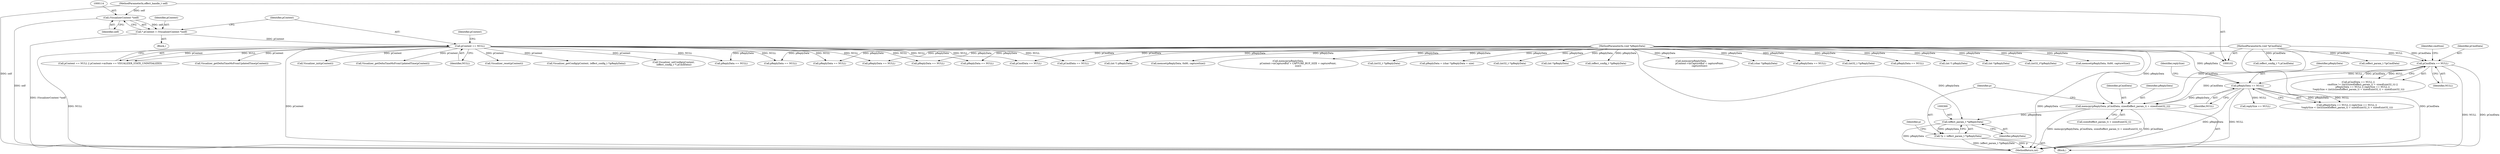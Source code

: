 digraph "0_Android_557bd7bfe6c4895faee09e46fc9b5304a956c8b7@pointer" {
"1000368" [label="(Call,(effect_param_t *)pReplyData)"];
"1000357" [label="(Call,memcpy(pReplyData, pCmdData, sizeof(effect_param_t) + sizeof(uint32_t)))"];
"1000333" [label="(Call,pReplyData == NULL)"];
"1000108" [label="(MethodParameterIn,void *pReplyData)"];
"1000319" [label="(Call,pCmdData == NULL)"];
"1000106" [label="(MethodParameterIn,void *pCmdData)"];
"1000119" [label="(Call,pContext == NULL)"];
"1000111" [label="(Call,* pContext = (VisualizerContext *)self)"];
"1000113" [label="(Call,(VisualizerContext *)self)"];
"1000103" [label="(MethodParameterIn,effect_handle_t self)"];
"1000366" [label="(Call,*p = (effect_param_t *)pReplyData)"];
"1000556" [label="(Call,(int32_t *)pReplyData)"];
"1000108" [label="(MethodParameterIn,void *pReplyData)"];
"1000324" [label="(Identifier,cmdSize)"];
"1000226" [label="(Call,Visualizer_reset(pContext))"];
"1000781" [label="(Call,pReplyData = (char *)pReplyData + size)"];
"1000494" [label="(Call,pCmdData == NULL)"];
"1000529" [label="(Call,(int32_t *)pReplyData)"];
"1000109" [label="(Block,)"];
"1000111" [label="(Call,* pContext = (VisualizerContext *)self)"];
"1000368" [label="(Call,(effect_param_t *)pReplyData)"];
"1000219" [label="(Call,Visualizer_getConfig(pContext, (effect_config_t *)pReplyData))"];
"1000106" [label="(MethodParameterIn,void *pCmdData)"];
"1000359" [label="(Identifier,pCmdData)"];
"1000267" [label="(Call,(int *)pReplyData)"];
"1000332" [label="(Call,pReplyData == NULL || replySize == NULL ||\n *replySize < (int)(sizeof(effect_param_t) + sizeof(uint32_t) + sizeof(uint32_t)))"];
"1000221" [label="(Call,(effect_config_t *)pReplyData)"];
"1000232" [label="(Call,pReplyData == NULL)"];
"1000794" [label="(Call,memcpy(pReplyData,\n                       pContext->mCaptureBuf + capturePoint,\n                       captureSize))"];
"1000333" [label="(Call,pReplyData == NULL)"];
"1000120" [label="(Identifier,pContext)"];
"1000115" [label="(Identifier,self)"];
"1000194" [label="(Call,Visualizer_setConfig(pContext,\n (effect_config_t *) pCmdData))"];
"1000196" [label="(Call,(effect_config_t *) pCmdData)"];
"1000275" [label="(Call,pReplyData == NULL)"];
"1000649" [label="(Call,pReplyData == NULL)"];
"1000119" [label="(Call,pContext == NULL)"];
"1000124" [label="(Identifier,pContext)"];
"1000784" [label="(Call,(char *)pReplyData)"];
"1000118" [label="(Call,pContext == NULL || pContext->mState == VISUALIZER_STATE_UNINITIALIZED)"];
"1000113" [label="(Call,(VisualizerContext *)self)"];
"1000319" [label="(Call,pCmdData == NULL)"];
"1000511" [label="(Call,pReplyData == NULL)"];
"1000629" [label="(Call,(int32_t *)pReplyData)"];
"1000173" [label="(Call,pReplyData == NULL)"];
"1000191" [label="(Call,(int *) pReplyData)"];
"1000865" [label="(Call,Visualizer_getDeltaTimeMsFromUpdatedTime(pContext))"];
"1000536" [label="(Call,(effect_param_t *)pCmdData)"];
"1000137" [label="(Call,pReplyData == NULL)"];
"1000320" [label="(Identifier,pCmdData)"];
"1000318" [label="(Call,pCmdData == NULL ||\n            cmdSize != (int)(sizeof(effect_param_t) + sizeof(uint32_t)) ||\n            pReplyData == NULL || replySize == NULL ||\n *replySize < (int)(sizeof(effect_param_t) + sizeof(uint32_t) + sizeof(uint32_t)))"];
"1000370" [label="(Identifier,pReplyData)"];
"1000112" [label="(Identifier,pContext)"];
"1000367" [label="(Identifier,p)"];
"1000366" [label="(Call,*p = (effect_param_t *)pReplyData)"];
"1000335" [label="(Identifier,NULL)"];
"1001060" [label="(MethodReturn,int)"];
"1000310" [label="(Call,(int *)pReplyData)"];
"1000990" [label="(Call,(int32_t*)pReplyData)"];
"1000158" [label="(Call,Visualizer_init(pContext))"];
"1000334" [label="(Identifier,pReplyData)"];
"1000358" [label="(Identifier,pReplyData)"];
"1000360" [label="(Call,sizeof(effect_param_t) + sizeof(uint32_t))"];
"1000337" [label="(Call,replySize == NULL)"];
"1000321" [label="(Identifier,NULL)"];
"1000203" [label="(Call,pReplyData == NULL)"];
"1000674" [label="(Call,Visualizer_getDeltaTimeMsFromUpdatedTime(pContext))"];
"1000811" [label="(Call,memset(pReplyData, 0x80, captureSize))"];
"1000316" [label="(Block,)"];
"1000357" [label="(Call,memcpy(pReplyData, pCmdData, sizeof(effect_param_t) + sizeof(uint32_t)))"];
"1000155" [label="(Call,(int *) pReplyData)"];
"1000706" [label="(Call,memset(pReplyData, 0x80, captureSize))"];
"1000771" [label="(Call,memcpy(pReplyData,\n                           pContext->mCaptureBuf + CAPTURE_BUF_SIZE + capturePoint,\n                           size))"];
"1000164" [label="(Call,pCmdData == NULL)"];
"1000103" [label="(MethodParameterIn,effect_handle_t self)"];
"1000338" [label="(Identifier,replySize)"];
"1000373" [label="(Identifier,p)"];
"1000820" [label="(Call,pReplyData == NULL)"];
"1000121" [label="(Identifier,NULL)"];
"1000368" -> "1000366"  [label="AST: "];
"1000368" -> "1000370"  [label="CFG: "];
"1000369" -> "1000368"  [label="AST: "];
"1000370" -> "1000368"  [label="AST: "];
"1000366" -> "1000368"  [label="CFG: "];
"1000368" -> "1001060"  [label="DDG: pReplyData"];
"1000368" -> "1000366"  [label="DDG: pReplyData"];
"1000357" -> "1000368"  [label="DDG: pReplyData"];
"1000108" -> "1000368"  [label="DDG: pReplyData"];
"1000357" -> "1000316"  [label="AST: "];
"1000357" -> "1000360"  [label="CFG: "];
"1000358" -> "1000357"  [label="AST: "];
"1000359" -> "1000357"  [label="AST: "];
"1000360" -> "1000357"  [label="AST: "];
"1000367" -> "1000357"  [label="CFG: "];
"1000357" -> "1001060"  [label="DDG: memcpy(pReplyData, pCmdData, sizeof(effect_param_t) + sizeof(uint32_t))"];
"1000357" -> "1001060"  [label="DDG: pCmdData"];
"1000333" -> "1000357"  [label="DDG: pReplyData"];
"1000108" -> "1000357"  [label="DDG: pReplyData"];
"1000319" -> "1000357"  [label="DDG: pCmdData"];
"1000106" -> "1000357"  [label="DDG: pCmdData"];
"1000333" -> "1000332"  [label="AST: "];
"1000333" -> "1000335"  [label="CFG: "];
"1000334" -> "1000333"  [label="AST: "];
"1000335" -> "1000333"  [label="AST: "];
"1000338" -> "1000333"  [label="CFG: "];
"1000332" -> "1000333"  [label="CFG: "];
"1000333" -> "1001060"  [label="DDG: pReplyData"];
"1000333" -> "1001060"  [label="DDG: NULL"];
"1000333" -> "1000332"  [label="DDG: pReplyData"];
"1000333" -> "1000332"  [label="DDG: NULL"];
"1000108" -> "1000333"  [label="DDG: pReplyData"];
"1000319" -> "1000333"  [label="DDG: NULL"];
"1000333" -> "1000337"  [label="DDG: NULL"];
"1000108" -> "1000102"  [label="AST: "];
"1000108" -> "1001060"  [label="DDG: pReplyData"];
"1000108" -> "1000137"  [label="DDG: pReplyData"];
"1000108" -> "1000155"  [label="DDG: pReplyData"];
"1000108" -> "1000173"  [label="DDG: pReplyData"];
"1000108" -> "1000191"  [label="DDG: pReplyData"];
"1000108" -> "1000203"  [label="DDG: pReplyData"];
"1000108" -> "1000221"  [label="DDG: pReplyData"];
"1000108" -> "1000232"  [label="DDG: pReplyData"];
"1000108" -> "1000267"  [label="DDG: pReplyData"];
"1000108" -> "1000275"  [label="DDG: pReplyData"];
"1000108" -> "1000310"  [label="DDG: pReplyData"];
"1000108" -> "1000511"  [label="DDG: pReplyData"];
"1000108" -> "1000529"  [label="DDG: pReplyData"];
"1000108" -> "1000556"  [label="DDG: pReplyData"];
"1000108" -> "1000629"  [label="DDG: pReplyData"];
"1000108" -> "1000649"  [label="DDG: pReplyData"];
"1000108" -> "1000706"  [label="DDG: pReplyData"];
"1000108" -> "1000771"  [label="DDG: pReplyData"];
"1000108" -> "1000781"  [label="DDG: pReplyData"];
"1000108" -> "1000784"  [label="DDG: pReplyData"];
"1000108" -> "1000794"  [label="DDG: pReplyData"];
"1000108" -> "1000811"  [label="DDG: pReplyData"];
"1000108" -> "1000820"  [label="DDG: pReplyData"];
"1000108" -> "1000990"  [label="DDG: pReplyData"];
"1000319" -> "1000318"  [label="AST: "];
"1000319" -> "1000321"  [label="CFG: "];
"1000320" -> "1000319"  [label="AST: "];
"1000321" -> "1000319"  [label="AST: "];
"1000324" -> "1000319"  [label="CFG: "];
"1000318" -> "1000319"  [label="CFG: "];
"1000319" -> "1001060"  [label="DDG: NULL"];
"1000319" -> "1001060"  [label="DDG: pCmdData"];
"1000319" -> "1000318"  [label="DDG: pCmdData"];
"1000319" -> "1000318"  [label="DDG: NULL"];
"1000106" -> "1000319"  [label="DDG: pCmdData"];
"1000119" -> "1000319"  [label="DDG: NULL"];
"1000106" -> "1000102"  [label="AST: "];
"1000106" -> "1001060"  [label="DDG: pCmdData"];
"1000106" -> "1000164"  [label="DDG: pCmdData"];
"1000106" -> "1000196"  [label="DDG: pCmdData"];
"1000106" -> "1000494"  [label="DDG: pCmdData"];
"1000106" -> "1000536"  [label="DDG: pCmdData"];
"1000119" -> "1000118"  [label="AST: "];
"1000119" -> "1000121"  [label="CFG: "];
"1000120" -> "1000119"  [label="AST: "];
"1000121" -> "1000119"  [label="AST: "];
"1000124" -> "1000119"  [label="CFG: "];
"1000118" -> "1000119"  [label="CFG: "];
"1000119" -> "1001060"  [label="DDG: NULL"];
"1000119" -> "1001060"  [label="DDG: pContext"];
"1000119" -> "1000118"  [label="DDG: pContext"];
"1000119" -> "1000118"  [label="DDG: NULL"];
"1000111" -> "1000119"  [label="DDG: pContext"];
"1000119" -> "1000137"  [label="DDG: NULL"];
"1000119" -> "1000158"  [label="DDG: pContext"];
"1000119" -> "1000164"  [label="DDG: NULL"];
"1000119" -> "1000194"  [label="DDG: pContext"];
"1000119" -> "1000203"  [label="DDG: NULL"];
"1000119" -> "1000219"  [label="DDG: pContext"];
"1000119" -> "1000226"  [label="DDG: pContext"];
"1000119" -> "1000232"  [label="DDG: NULL"];
"1000119" -> "1000275"  [label="DDG: NULL"];
"1000119" -> "1000494"  [label="DDG: NULL"];
"1000119" -> "1000649"  [label="DDG: NULL"];
"1000119" -> "1000674"  [label="DDG: pContext"];
"1000119" -> "1000820"  [label="DDG: NULL"];
"1000119" -> "1000865"  [label="DDG: pContext"];
"1000111" -> "1000109"  [label="AST: "];
"1000111" -> "1000113"  [label="CFG: "];
"1000112" -> "1000111"  [label="AST: "];
"1000113" -> "1000111"  [label="AST: "];
"1000120" -> "1000111"  [label="CFG: "];
"1000111" -> "1001060"  [label="DDG: (VisualizerContext *)self"];
"1000113" -> "1000111"  [label="DDG: self"];
"1000113" -> "1000115"  [label="CFG: "];
"1000114" -> "1000113"  [label="AST: "];
"1000115" -> "1000113"  [label="AST: "];
"1000113" -> "1001060"  [label="DDG: self"];
"1000103" -> "1000113"  [label="DDG: self"];
"1000103" -> "1000102"  [label="AST: "];
"1000103" -> "1001060"  [label="DDG: self"];
"1000366" -> "1000316"  [label="AST: "];
"1000367" -> "1000366"  [label="AST: "];
"1000373" -> "1000366"  [label="CFG: "];
"1000366" -> "1001060"  [label="DDG: (effect_param_t *)pReplyData"];
"1000366" -> "1001060"  [label="DDG: p"];
}
